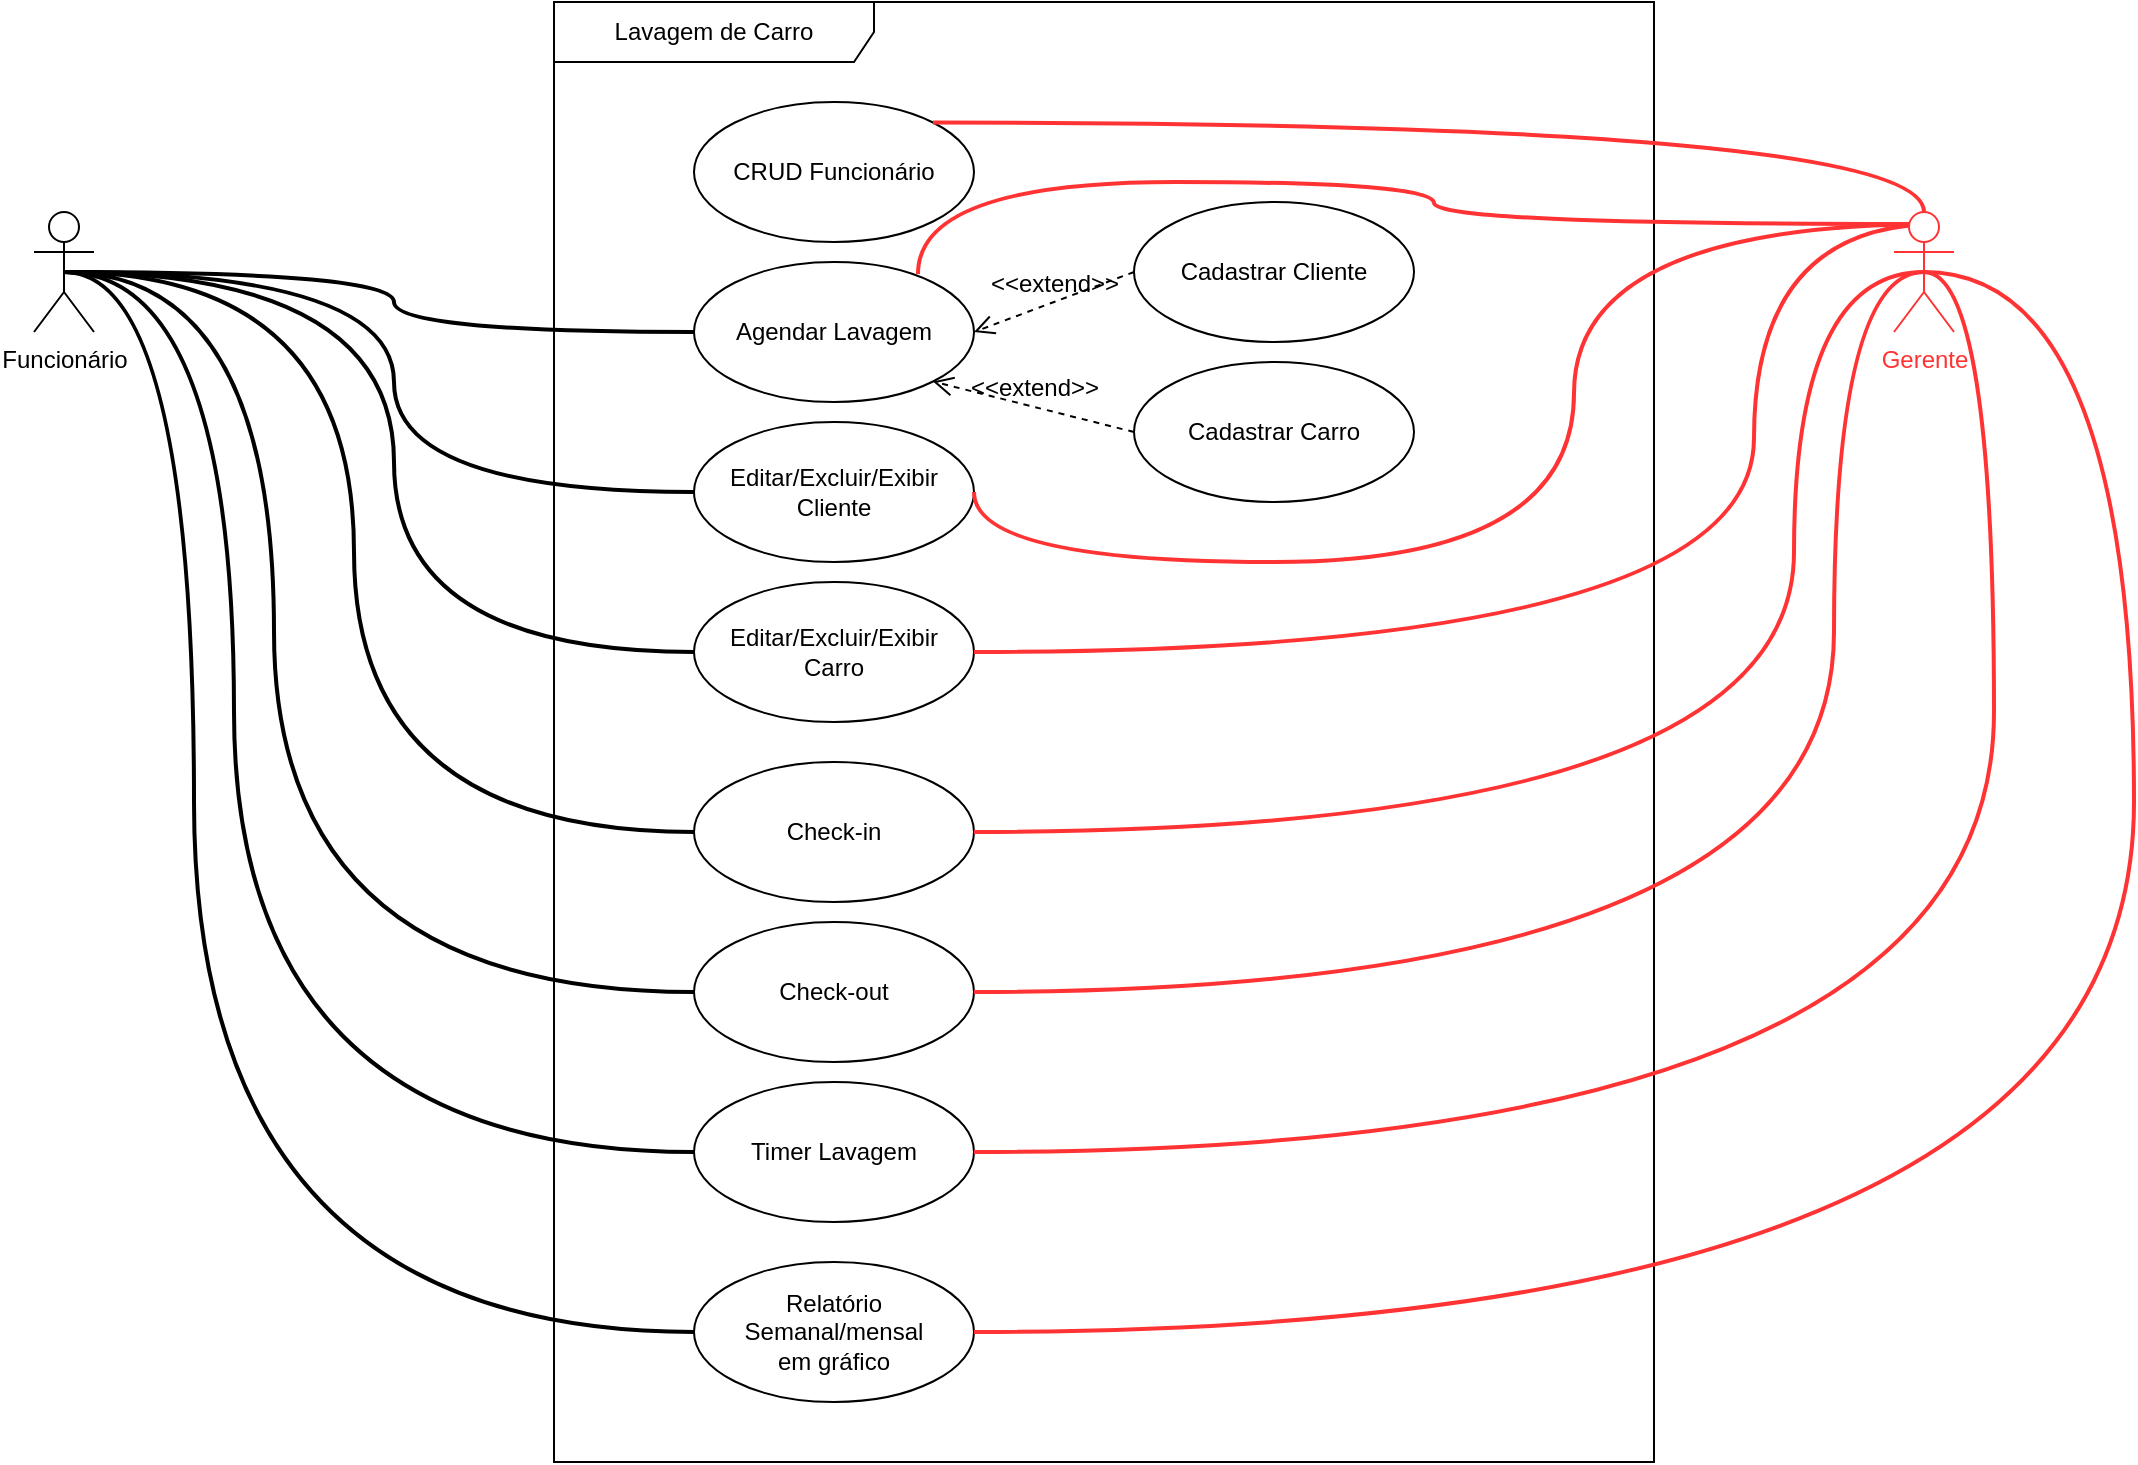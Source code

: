 <mxfile version="24.3.1" type="device">
  <diagram name="Página-1" id="vjC1adTiTMulnfmGKpRd">
    <mxGraphModel dx="1834" dy="1640" grid="1" gridSize="10" guides="1" tooltips="1" connect="1" arrows="1" fold="1" page="0" pageScale="1" pageWidth="827" pageHeight="1169" math="0" shadow="0">
      <root>
        <mxCell id="0" />
        <mxCell id="1" parent="0" />
        <mxCell id="STybgOZ6_wo6ui0jpVrt-2" value="Lavagem de Carro" style="shape=umlFrame;whiteSpace=wrap;html=1;pointerEvents=0;recursiveResize=0;container=1;collapsible=0;width=160;" vertex="1" parent="1">
          <mxGeometry x="-70" y="-780" width="550" height="730" as="geometry" />
        </mxCell>
        <mxCell id="STybgOZ6_wo6ui0jpVrt-3" value="CRUD Funcionário" style="ellipse;whiteSpace=wrap;html=1;" vertex="1" parent="STybgOZ6_wo6ui0jpVrt-2">
          <mxGeometry x="70" y="50" width="140" height="70" as="geometry" />
        </mxCell>
        <mxCell id="STybgOZ6_wo6ui0jpVrt-4" value="Agendar Lavagem" style="ellipse;whiteSpace=wrap;html=1;" vertex="1" parent="STybgOZ6_wo6ui0jpVrt-2">
          <mxGeometry x="70" y="130" width="140" height="70" as="geometry" />
        </mxCell>
        <mxCell id="STybgOZ6_wo6ui0jpVrt-5" value="Editar/Excluir/Exibir&lt;div&gt;Cliente&lt;/div&gt;" style="ellipse;whiteSpace=wrap;html=1;" vertex="1" parent="STybgOZ6_wo6ui0jpVrt-2">
          <mxGeometry x="70" y="210" width="140" height="70" as="geometry" />
        </mxCell>
        <mxCell id="STybgOZ6_wo6ui0jpVrt-6" value="Check-in" style="ellipse;whiteSpace=wrap;html=1;" vertex="1" parent="STybgOZ6_wo6ui0jpVrt-2">
          <mxGeometry x="70" y="380" width="140" height="70" as="geometry" />
        </mxCell>
        <mxCell id="STybgOZ6_wo6ui0jpVrt-7" value="Check-out" style="ellipse;whiteSpace=wrap;html=1;" vertex="1" parent="STybgOZ6_wo6ui0jpVrt-2">
          <mxGeometry x="70" y="460" width="140" height="70" as="geometry" />
        </mxCell>
        <mxCell id="STybgOZ6_wo6ui0jpVrt-8" value="Timer Lavagem" style="ellipse;whiteSpace=wrap;html=1;" vertex="1" parent="STybgOZ6_wo6ui0jpVrt-2">
          <mxGeometry x="70" y="540" width="140" height="70" as="geometry" />
        </mxCell>
        <mxCell id="STybgOZ6_wo6ui0jpVrt-9" value="Relatório Semanal/mensal&lt;div&gt;em gráfico&lt;/div&gt;" style="ellipse;whiteSpace=wrap;html=1;" vertex="1" parent="STybgOZ6_wo6ui0jpVrt-2">
          <mxGeometry x="70" y="630" width="140" height="70" as="geometry" />
        </mxCell>
        <mxCell id="STybgOZ6_wo6ui0jpVrt-10" value="Cadastrar Cliente" style="ellipse;whiteSpace=wrap;html=1;" vertex="1" parent="STybgOZ6_wo6ui0jpVrt-2">
          <mxGeometry x="290" y="100" width="140" height="70" as="geometry" />
        </mxCell>
        <mxCell id="STybgOZ6_wo6ui0jpVrt-11" value="Cadastrar Carro" style="ellipse;whiteSpace=wrap;html=1;" vertex="1" parent="STybgOZ6_wo6ui0jpVrt-2">
          <mxGeometry x="290" y="180" width="140" height="70" as="geometry" />
        </mxCell>
        <mxCell id="STybgOZ6_wo6ui0jpVrt-12" value="Editar/Excluir/Exibir&lt;div&gt;Carro&lt;/div&gt;" style="ellipse;whiteSpace=wrap;html=1;" vertex="1" parent="STybgOZ6_wo6ui0jpVrt-2">
          <mxGeometry x="70" y="290" width="140" height="70" as="geometry" />
        </mxCell>
        <mxCell id="STybgOZ6_wo6ui0jpVrt-13" value="&amp;lt;&amp;lt;extend&amp;gt;&amp;gt;" style="html=1;verticalAlign=bottom;labelBackgroundColor=none;endArrow=open;endFill=0;dashed=1;rounded=0;fontSize=12;startSize=8;endSize=8;curved=1;entryX=1;entryY=0.5;entryDx=0;entryDy=0;exitX=0;exitY=0.5;exitDx=0;exitDy=0;" edge="1" parent="STybgOZ6_wo6ui0jpVrt-2" source="STybgOZ6_wo6ui0jpVrt-10" target="STybgOZ6_wo6ui0jpVrt-4">
          <mxGeometry width="160" relative="1" as="geometry">
            <mxPoint x="280" y="300" as="sourcePoint" />
            <mxPoint x="440" y="300" as="targetPoint" />
          </mxGeometry>
        </mxCell>
        <mxCell id="STybgOZ6_wo6ui0jpVrt-14" value="&amp;lt;&amp;lt;extend&amp;gt;&amp;gt;" style="html=1;verticalAlign=bottom;labelBackgroundColor=none;endArrow=open;endFill=0;dashed=1;rounded=0;fontSize=12;startSize=8;endSize=8;curved=1;entryX=1;entryY=1;entryDx=0;entryDy=0;exitX=0;exitY=0.5;exitDx=0;exitDy=0;" edge="1" parent="STybgOZ6_wo6ui0jpVrt-2" source="STybgOZ6_wo6ui0jpVrt-11" target="STybgOZ6_wo6ui0jpVrt-4">
          <mxGeometry width="160" relative="1" as="geometry">
            <mxPoint x="300" y="145" as="sourcePoint" />
            <mxPoint x="220" y="175" as="targetPoint" />
          </mxGeometry>
        </mxCell>
        <mxCell id="STybgOZ6_wo6ui0jpVrt-30" style="edgeStyle=orthogonalEdgeStyle;curved=1;rounded=0;orthogonalLoop=1;jettySize=auto;html=1;exitX=0.5;exitY=0.5;exitDx=0;exitDy=0;exitPerimeter=0;entryX=0;entryY=0.5;entryDx=0;entryDy=0;fontSize=12;startSize=8;endSize=8;endArrow=none;endFill=0;strokeWidth=2;" edge="1" parent="1" source="STybgOZ6_wo6ui0jpVrt-15" target="STybgOZ6_wo6ui0jpVrt-4">
          <mxGeometry relative="1" as="geometry" />
        </mxCell>
        <mxCell id="STybgOZ6_wo6ui0jpVrt-31" style="edgeStyle=orthogonalEdgeStyle;curved=1;rounded=0;orthogonalLoop=1;jettySize=auto;html=1;exitX=0.5;exitY=0.5;exitDx=0;exitDy=0;exitPerimeter=0;entryX=0;entryY=0.5;entryDx=0;entryDy=0;fontSize=12;startSize=8;endSize=8;strokeWidth=2;endArrow=none;endFill=0;" edge="1" parent="1" source="STybgOZ6_wo6ui0jpVrt-15" target="STybgOZ6_wo6ui0jpVrt-5">
          <mxGeometry relative="1" as="geometry" />
        </mxCell>
        <mxCell id="STybgOZ6_wo6ui0jpVrt-32" style="edgeStyle=orthogonalEdgeStyle;curved=1;rounded=0;orthogonalLoop=1;jettySize=auto;html=1;exitX=0.5;exitY=0.5;exitDx=0;exitDy=0;exitPerimeter=0;entryX=0;entryY=0.5;entryDx=0;entryDy=0;fontSize=12;startSize=8;endSize=8;endArrow=none;endFill=0;strokeWidth=2;" edge="1" parent="1" source="STybgOZ6_wo6ui0jpVrt-15" target="STybgOZ6_wo6ui0jpVrt-12">
          <mxGeometry relative="1" as="geometry" />
        </mxCell>
        <mxCell id="STybgOZ6_wo6ui0jpVrt-33" style="edgeStyle=orthogonalEdgeStyle;curved=1;rounded=0;orthogonalLoop=1;jettySize=auto;html=1;exitX=0.5;exitY=0.5;exitDx=0;exitDy=0;exitPerimeter=0;entryX=0;entryY=0.5;entryDx=0;entryDy=0;fontSize=12;startSize=8;endSize=8;strokeWidth=2;endArrow=none;endFill=0;" edge="1" parent="1" source="STybgOZ6_wo6ui0jpVrt-15" target="STybgOZ6_wo6ui0jpVrt-6">
          <mxGeometry relative="1" as="geometry">
            <Array as="points">
              <mxPoint x="-170" y="-645" />
              <mxPoint x="-170" y="-365" />
            </Array>
          </mxGeometry>
        </mxCell>
        <mxCell id="STybgOZ6_wo6ui0jpVrt-34" style="edgeStyle=orthogonalEdgeStyle;curved=1;rounded=0;orthogonalLoop=1;jettySize=auto;html=1;exitX=0.5;exitY=0.5;exitDx=0;exitDy=0;exitPerimeter=0;entryX=0;entryY=0.5;entryDx=0;entryDy=0;fontSize=12;startSize=8;endSize=8;endArrow=none;endFill=0;strokeWidth=2;" edge="1" parent="1" source="STybgOZ6_wo6ui0jpVrt-15" target="STybgOZ6_wo6ui0jpVrt-7">
          <mxGeometry relative="1" as="geometry">
            <Array as="points">
              <mxPoint x="-210" y="-645" />
              <mxPoint x="-210" y="-285" />
            </Array>
          </mxGeometry>
        </mxCell>
        <mxCell id="STybgOZ6_wo6ui0jpVrt-35" style="edgeStyle=orthogonalEdgeStyle;curved=1;rounded=0;orthogonalLoop=1;jettySize=auto;html=1;exitX=0.5;exitY=0.5;exitDx=0;exitDy=0;exitPerimeter=0;entryX=0;entryY=0.5;entryDx=0;entryDy=0;fontSize=12;startSize=8;endSize=8;strokeWidth=2;endArrow=none;endFill=0;" edge="1" parent="1" source="STybgOZ6_wo6ui0jpVrt-15" target="STybgOZ6_wo6ui0jpVrt-8">
          <mxGeometry relative="1" as="geometry">
            <Array as="points">
              <mxPoint x="-230" y="-645" />
              <mxPoint x="-230" y="-205" />
            </Array>
          </mxGeometry>
        </mxCell>
        <mxCell id="STybgOZ6_wo6ui0jpVrt-36" style="edgeStyle=orthogonalEdgeStyle;curved=1;rounded=0;orthogonalLoop=1;jettySize=auto;html=1;exitX=0.5;exitY=0.5;exitDx=0;exitDy=0;exitPerimeter=0;entryX=0;entryY=0.5;entryDx=0;entryDy=0;fontSize=12;startSize=8;endSize=8;strokeWidth=2;endArrow=none;endFill=0;" edge="1" parent="1" source="STybgOZ6_wo6ui0jpVrt-15" target="STybgOZ6_wo6ui0jpVrt-9">
          <mxGeometry relative="1" as="geometry">
            <Array as="points">
              <mxPoint x="-250" y="-645" />
              <mxPoint x="-250" y="-115" />
            </Array>
          </mxGeometry>
        </mxCell>
        <mxCell id="STybgOZ6_wo6ui0jpVrt-15" value="Funcionário" style="shape=umlActor;verticalLabelPosition=bottom;verticalAlign=top;html=1;" vertex="1" parent="1">
          <mxGeometry x="-330" y="-675" width="30" height="60" as="geometry" />
        </mxCell>
        <mxCell id="STybgOZ6_wo6ui0jpVrt-20" style="edgeStyle=orthogonalEdgeStyle;rounded=0;orthogonalLoop=1;jettySize=auto;html=1;exitX=0.5;exitY=0;exitDx=0;exitDy=0;exitPerimeter=0;fontSize=12;startSize=8;endSize=8;curved=1;entryX=1;entryY=0;entryDx=0;entryDy=0;endArrow=none;endFill=0;strokeWidth=2;strokeColor=#FF3333;" edge="1" parent="1" source="STybgOZ6_wo6ui0jpVrt-18" target="STybgOZ6_wo6ui0jpVrt-3">
          <mxGeometry relative="1" as="geometry">
            <mxPoint x="615" y="-730" as="targetPoint" />
          </mxGeometry>
        </mxCell>
        <mxCell id="STybgOZ6_wo6ui0jpVrt-21" style="edgeStyle=orthogonalEdgeStyle;curved=1;rounded=0;orthogonalLoop=1;jettySize=auto;html=1;exitX=0.25;exitY=0.1;exitDx=0;exitDy=0;exitPerimeter=0;entryX=0.8;entryY=0.086;entryDx=0;entryDy=0;fontSize=12;startSize=8;endSize=8;strokeColor=#FF3333;endArrow=none;endFill=0;entryPerimeter=0;strokeWidth=2;" edge="1" parent="1" source="STybgOZ6_wo6ui0jpVrt-18" target="STybgOZ6_wo6ui0jpVrt-4">
          <mxGeometry relative="1" as="geometry">
            <Array as="points">
              <mxPoint x="370" y="-669" />
              <mxPoint x="370" y="-690" />
              <mxPoint x="112" y="-690" />
            </Array>
          </mxGeometry>
        </mxCell>
        <mxCell id="STybgOZ6_wo6ui0jpVrt-23" style="edgeStyle=orthogonalEdgeStyle;curved=1;rounded=0;orthogonalLoop=1;jettySize=auto;html=1;exitX=0.75;exitY=0.1;exitDx=0;exitDy=0;exitPerimeter=0;entryX=1;entryY=0.5;entryDx=0;entryDy=0;fontSize=12;startSize=8;endSize=8;strokeWidth=2;strokeColor=#FF3333;endArrow=none;endFill=0;" edge="1" parent="1" source="STybgOZ6_wo6ui0jpVrt-18" target="STybgOZ6_wo6ui0jpVrt-5">
          <mxGeometry relative="1" as="geometry">
            <Array as="points">
              <mxPoint x="440" y="-669" />
              <mxPoint x="440" y="-500" />
              <mxPoint x="140" y="-500" />
            </Array>
          </mxGeometry>
        </mxCell>
        <mxCell id="STybgOZ6_wo6ui0jpVrt-24" style="edgeStyle=orthogonalEdgeStyle;curved=1;rounded=0;orthogonalLoop=1;jettySize=auto;html=1;exitX=0.75;exitY=0.1;exitDx=0;exitDy=0;exitPerimeter=0;entryX=1;entryY=0.5;entryDx=0;entryDy=0;fontSize=12;startSize=8;endSize=8;endArrow=none;endFill=0;strokeWidth=2;strokeColor=#FF3333;" edge="1" parent="1" source="STybgOZ6_wo6ui0jpVrt-18" target="STybgOZ6_wo6ui0jpVrt-12">
          <mxGeometry relative="1" as="geometry">
            <Array as="points">
              <mxPoint x="530" y="-669" />
              <mxPoint x="530" y="-455" />
            </Array>
          </mxGeometry>
        </mxCell>
        <mxCell id="STybgOZ6_wo6ui0jpVrt-25" style="edgeStyle=orthogonalEdgeStyle;curved=1;rounded=0;orthogonalLoop=1;jettySize=auto;html=1;exitX=0.5;exitY=0.5;exitDx=0;exitDy=0;exitPerimeter=0;entryX=1;entryY=0.5;entryDx=0;entryDy=0;fontSize=12;startSize=8;endSize=8;strokeColor=#FF3333;strokeWidth=2;endArrow=none;endFill=0;" edge="1" parent="1" source="STybgOZ6_wo6ui0jpVrt-18" target="STybgOZ6_wo6ui0jpVrt-6">
          <mxGeometry relative="1" as="geometry">
            <Array as="points">
              <mxPoint x="550" y="-645" />
              <mxPoint x="550" y="-365" />
            </Array>
          </mxGeometry>
        </mxCell>
        <mxCell id="STybgOZ6_wo6ui0jpVrt-26" style="edgeStyle=orthogonalEdgeStyle;curved=1;rounded=0;orthogonalLoop=1;jettySize=auto;html=1;exitX=0.5;exitY=0.5;exitDx=0;exitDy=0;exitPerimeter=0;entryX=1;entryY=0.5;entryDx=0;entryDy=0;fontSize=12;startSize=8;endSize=8;strokeWidth=2;strokeColor=#FF3333;endArrow=none;endFill=0;" edge="1" parent="1" source="STybgOZ6_wo6ui0jpVrt-18" target="STybgOZ6_wo6ui0jpVrt-7">
          <mxGeometry relative="1" as="geometry">
            <Array as="points">
              <mxPoint x="570" y="-645" />
              <mxPoint x="570" y="-285" />
            </Array>
          </mxGeometry>
        </mxCell>
        <mxCell id="STybgOZ6_wo6ui0jpVrt-27" style="edgeStyle=orthogonalEdgeStyle;curved=1;rounded=0;orthogonalLoop=1;jettySize=auto;html=1;exitX=0.5;exitY=0.5;exitDx=0;exitDy=0;exitPerimeter=0;entryX=1;entryY=0.5;entryDx=0;entryDy=0;fontSize=12;startSize=8;endSize=8;strokeWidth=2;endArrow=none;endFill=0;strokeColor=#FF3333;" edge="1" parent="1" source="STybgOZ6_wo6ui0jpVrt-18" target="STybgOZ6_wo6ui0jpVrt-8">
          <mxGeometry relative="1" as="geometry">
            <Array as="points">
              <mxPoint x="650" y="-645" />
              <mxPoint x="650" y="-205" />
            </Array>
          </mxGeometry>
        </mxCell>
        <mxCell id="STybgOZ6_wo6ui0jpVrt-28" style="edgeStyle=orthogonalEdgeStyle;curved=1;rounded=0;orthogonalLoop=1;jettySize=auto;html=1;exitX=0.5;exitY=0.5;exitDx=0;exitDy=0;exitPerimeter=0;entryX=1;entryY=0.5;entryDx=0;entryDy=0;fontSize=12;startSize=8;endSize=8;endArrow=none;endFill=0;strokeColor=#FF3333;strokeWidth=2;" edge="1" parent="1" source="STybgOZ6_wo6ui0jpVrt-18" target="STybgOZ6_wo6ui0jpVrt-9">
          <mxGeometry relative="1" as="geometry">
            <Array as="points">
              <mxPoint x="720" y="-645" />
              <mxPoint x="720" y="-115" />
            </Array>
          </mxGeometry>
        </mxCell>
        <mxCell id="STybgOZ6_wo6ui0jpVrt-18" value="&lt;font color=&quot;#ff3333&quot;&gt;Gerente&lt;/font&gt;" style="shape=umlActor;verticalLabelPosition=bottom;verticalAlign=top;html=1;strokeColor=#FF3333;" vertex="1" parent="1">
          <mxGeometry x="600" y="-675" width="30" height="60" as="geometry" />
        </mxCell>
      </root>
    </mxGraphModel>
  </diagram>
</mxfile>
